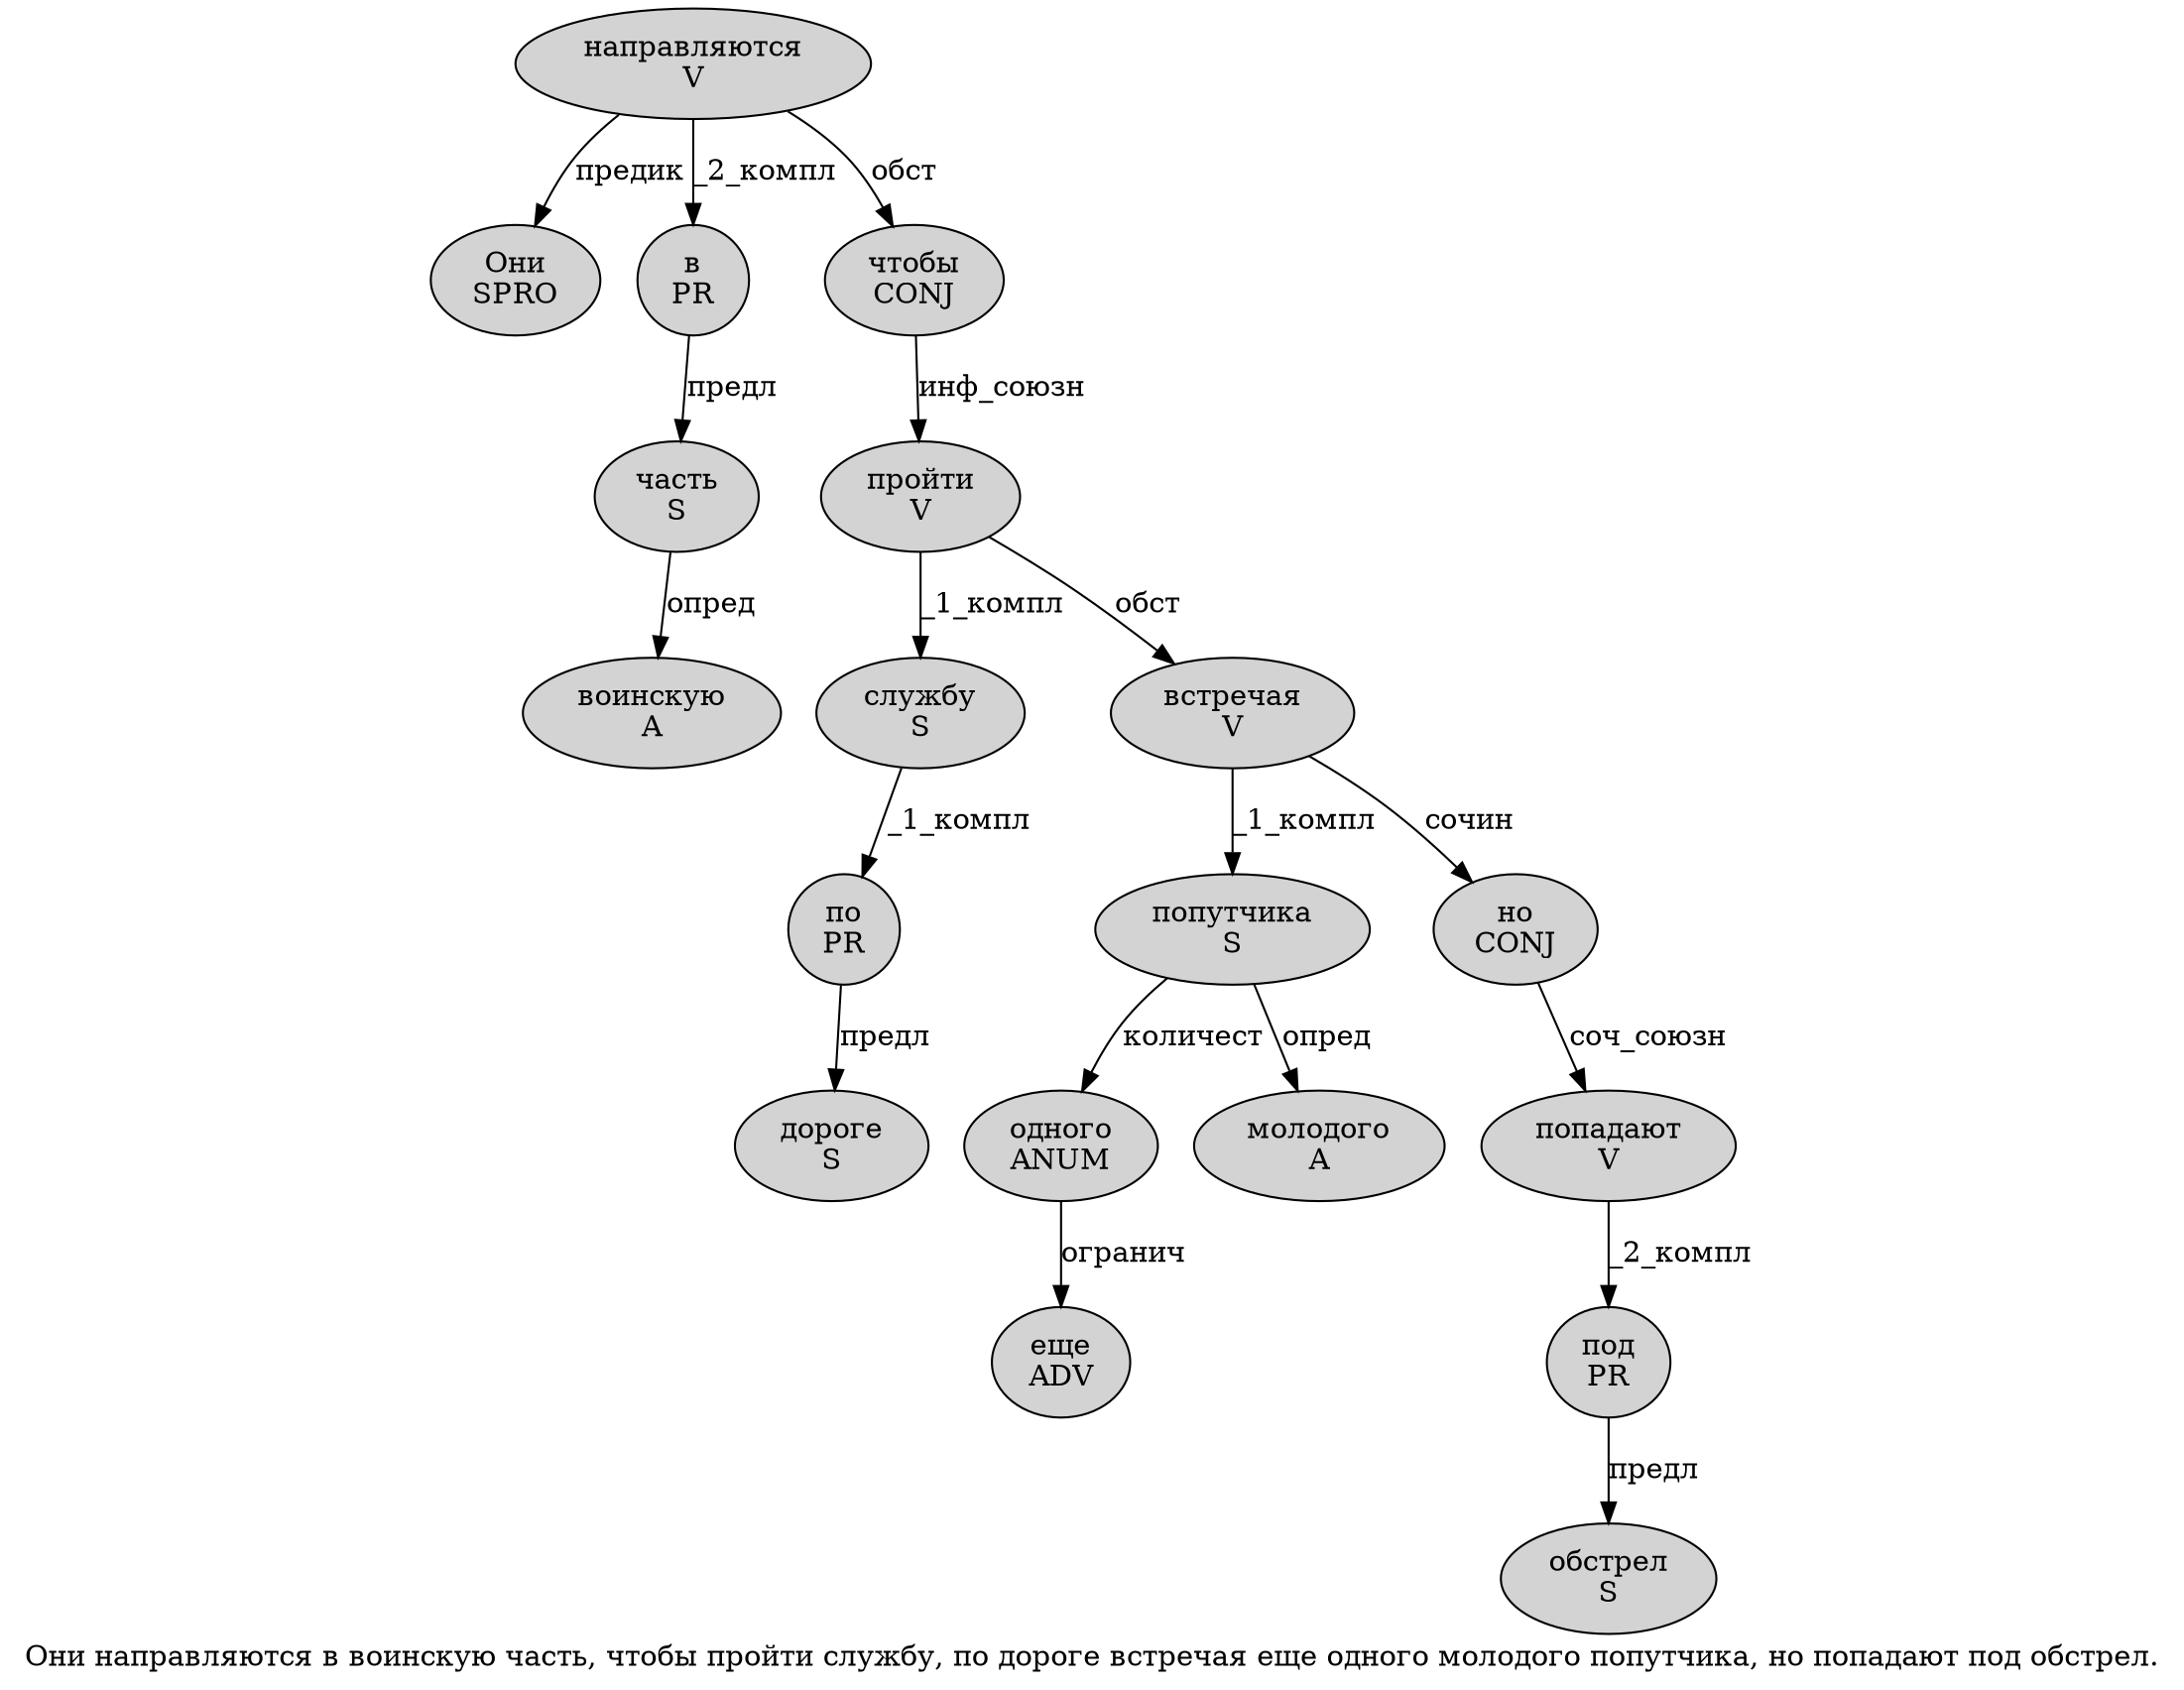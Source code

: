 digraph SENTENCE_448 {
	graph [label="Они направляются в воинскую часть, чтобы пройти службу, по дороге встречая еще одного молодого попутчика, но попадают под обстрел."]
	node [style=filled]
		0 [label="Они
SPRO" color="" fillcolor=lightgray penwidth=1 shape=ellipse]
		1 [label="направляются
V" color="" fillcolor=lightgray penwidth=1 shape=ellipse]
		2 [label="в
PR" color="" fillcolor=lightgray penwidth=1 shape=ellipse]
		3 [label="воинскую
A" color="" fillcolor=lightgray penwidth=1 shape=ellipse]
		4 [label="часть
S" color="" fillcolor=lightgray penwidth=1 shape=ellipse]
		6 [label="чтобы
CONJ" color="" fillcolor=lightgray penwidth=1 shape=ellipse]
		7 [label="пройти
V" color="" fillcolor=lightgray penwidth=1 shape=ellipse]
		8 [label="службу
S" color="" fillcolor=lightgray penwidth=1 shape=ellipse]
		10 [label="по
PR" color="" fillcolor=lightgray penwidth=1 shape=ellipse]
		11 [label="дороге
S" color="" fillcolor=lightgray penwidth=1 shape=ellipse]
		12 [label="встречая
V" color="" fillcolor=lightgray penwidth=1 shape=ellipse]
		13 [label="еще
ADV" color="" fillcolor=lightgray penwidth=1 shape=ellipse]
		14 [label="одного
ANUM" color="" fillcolor=lightgray penwidth=1 shape=ellipse]
		15 [label="молодого
A" color="" fillcolor=lightgray penwidth=1 shape=ellipse]
		16 [label="попутчика
S" color="" fillcolor=lightgray penwidth=1 shape=ellipse]
		18 [label="но
CONJ" color="" fillcolor=lightgray penwidth=1 shape=ellipse]
		19 [label="попадают
V" color="" fillcolor=lightgray penwidth=1 shape=ellipse]
		20 [label="под
PR" color="" fillcolor=lightgray penwidth=1 shape=ellipse]
		21 [label="обстрел
S" color="" fillcolor=lightgray penwidth=1 shape=ellipse]
			4 -> 3 [label="опред"]
			1 -> 0 [label="предик"]
			1 -> 2 [label="_2_компл"]
			1 -> 6 [label="обст"]
			6 -> 7 [label="инф_союзн"]
			14 -> 13 [label="огранич"]
			12 -> 16 [label="_1_компл"]
			12 -> 18 [label="сочин"]
			8 -> 10 [label="_1_компл"]
			2 -> 4 [label="предл"]
			16 -> 14 [label="количест"]
			16 -> 15 [label="опред"]
			10 -> 11 [label="предл"]
			7 -> 8 [label="_1_компл"]
			7 -> 12 [label="обст"]
			19 -> 20 [label="_2_компл"]
			20 -> 21 [label="предл"]
			18 -> 19 [label="соч_союзн"]
}